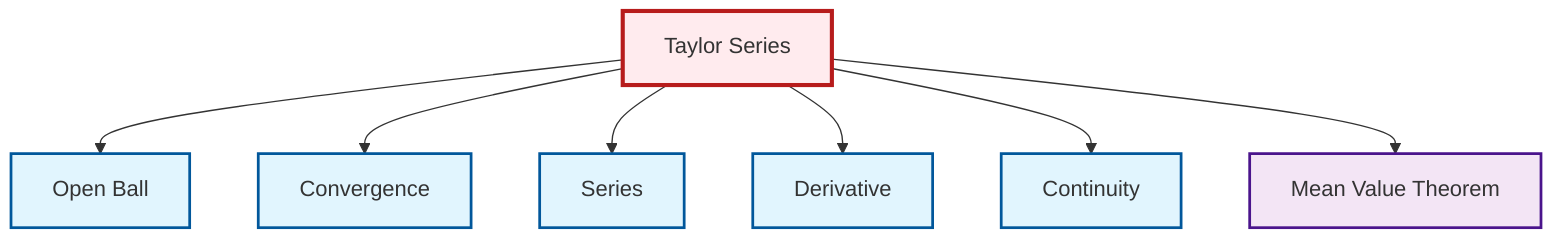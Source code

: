 graph TD
    classDef definition fill:#e1f5fe,stroke:#01579b,stroke-width:2px
    classDef theorem fill:#f3e5f5,stroke:#4a148c,stroke-width:2px
    classDef axiom fill:#fff3e0,stroke:#e65100,stroke-width:2px
    classDef example fill:#e8f5e9,stroke:#1b5e20,stroke-width:2px
    classDef current fill:#ffebee,stroke:#b71c1c,stroke-width:3px
    thm-mean-value["Mean Value Theorem"]:::theorem
    def-continuity["Continuity"]:::definition
    def-derivative["Derivative"]:::definition
    thm-taylor-series["Taylor Series"]:::theorem
    def-open-ball["Open Ball"]:::definition
    def-convergence["Convergence"]:::definition
    def-series["Series"]:::definition
    thm-taylor-series --> def-open-ball
    thm-taylor-series --> def-convergence
    thm-taylor-series --> def-series
    thm-taylor-series --> def-derivative
    thm-taylor-series --> def-continuity
    thm-taylor-series --> thm-mean-value
    class thm-taylor-series current